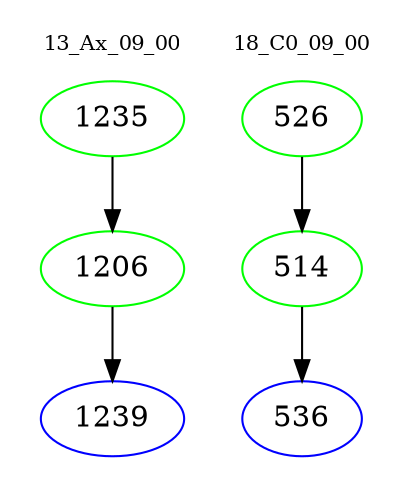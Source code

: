 digraph{
subgraph cluster_0 {
color = white
label = "13_Ax_09_00";
fontsize=10;
T0_1235 [label="1235", color="green"]
T0_1235 -> T0_1206 [color="black"]
T0_1206 [label="1206", color="green"]
T0_1206 -> T0_1239 [color="black"]
T0_1239 [label="1239", color="blue"]
}
subgraph cluster_1 {
color = white
label = "18_C0_09_00";
fontsize=10;
T1_526 [label="526", color="green"]
T1_526 -> T1_514 [color="black"]
T1_514 [label="514", color="green"]
T1_514 -> T1_536 [color="black"]
T1_536 [label="536", color="blue"]
}
}
